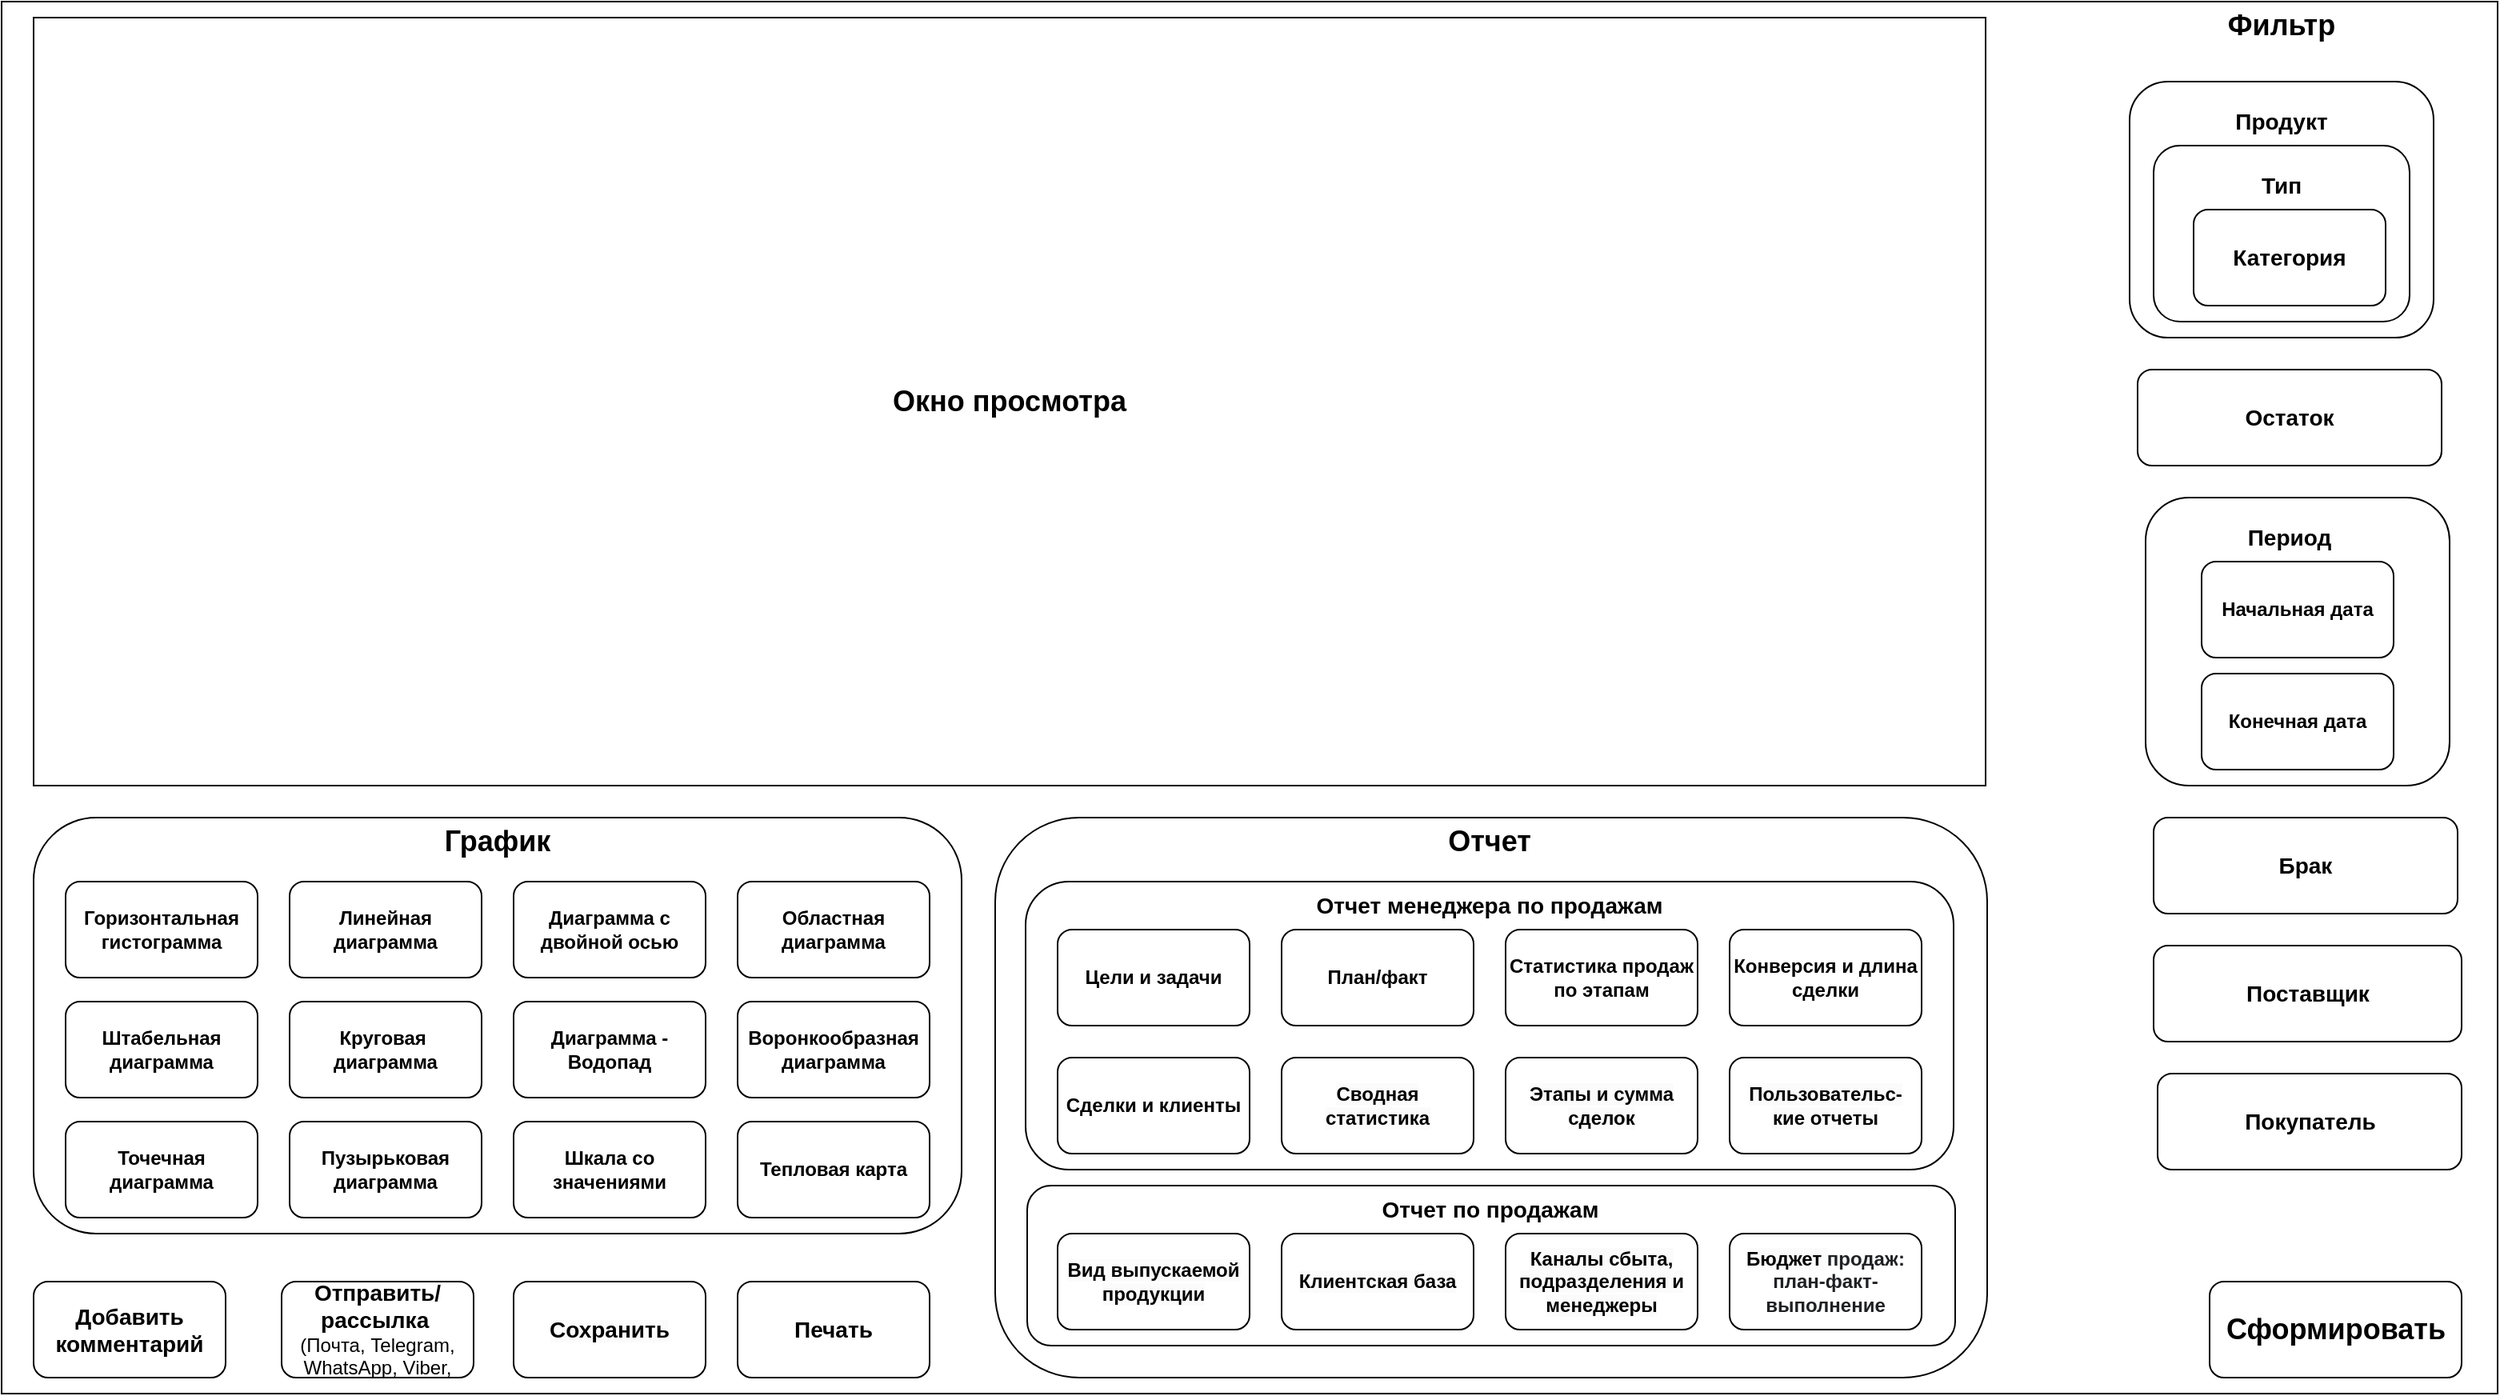<mxfile version="21.6.8" type="device">
  <diagram name="Страница — 1" id="m221DAsW7OkWngLcukiW">
    <mxGraphModel dx="1674" dy="2023" grid="1" gridSize="10" guides="1" tooltips="1" connect="1" arrows="1" fold="1" page="1" pageScale="1" pageWidth="827" pageHeight="1169" math="0" shadow="0">
      <root>
        <mxCell id="0" />
        <mxCell id="1" parent="0" />
        <mxCell id="0DhHoTf68kPqU92hIy3U-10" value="" style="rounded=0;whiteSpace=wrap;html=1;" parent="1" vertex="1">
          <mxGeometry y="-260" width="1560" height="870" as="geometry" />
        </mxCell>
        <mxCell id="0DhHoTf68kPqU92hIy3U-12" value="&lt;b style=&quot;border-color: var(--border-color); color: rgb(0, 0, 0); font-family: Helvetica; font-style: normal; font-variant-ligatures: normal; font-variant-caps: normal; letter-spacing: normal; orphans: 2; text-align: center; text-indent: 0px; text-transform: none; widows: 2; word-spacing: 0px; -webkit-text-stroke-width: 0px; background-color: rgb(251, 251, 251); text-decoration-thickness: initial; text-decoration-style: initial; text-decoration-color: initial;&quot;&gt;&lt;font style=&quot;font-size: 14px;&quot;&gt;Сохранить&lt;/font&gt;&lt;/b&gt;" style="rounded=1;whiteSpace=wrap;html=1;" parent="1" vertex="1">
          <mxGeometry x="320" y="540" width="120" height="60" as="geometry" />
        </mxCell>
        <mxCell id="0DhHoTf68kPqU92hIy3U-13" value="&lt;b style=&quot;border-color: var(--border-color);&quot;&gt;&lt;font style=&quot;font-size: 14px;&quot;&gt;Печать&lt;/font&gt;&lt;/b&gt;" style="rounded=1;whiteSpace=wrap;html=1;" parent="1" vertex="1">
          <mxGeometry x="460" y="540" width="120" height="60" as="geometry" />
        </mxCell>
        <mxCell id="0DhHoTf68kPqU92hIy3U-14" value="&lt;b style=&quot;border-color: var(--border-color);&quot;&gt;&lt;font style=&quot;font-size: 14px;&quot;&gt;Добавить комментарий&lt;/font&gt;&lt;/b&gt;" style="rounded=1;whiteSpace=wrap;html=1;" parent="1" vertex="1">
          <mxGeometry x="20" y="540" width="120" height="60" as="geometry" />
        </mxCell>
        <mxCell id="0DhHoTf68kPqU92hIy3U-16" value="&lt;b style=&quot;border-color: var(--border-color);&quot;&gt;&lt;font style=&quot;font-size: 14px;&quot;&gt;Отправить/рассылка&lt;/font&gt;&lt;/b&gt;&amp;nbsp;&lt;br style=&quot;border-color: var(--border-color);&quot;&gt;(Почта, Telegram, WhatsApp, Viber," style="rounded=1;whiteSpace=wrap;html=1;" parent="1" vertex="1">
          <mxGeometry x="175" y="540" width="120" height="60" as="geometry" />
        </mxCell>
        <mxCell id="0DhHoTf68kPqU92hIy3U-23" value="&lt;font style=&quot;font-size: 18px;&quot;&gt;&lt;b&gt;Окно просмотра&lt;/b&gt;&lt;/font&gt;" style="rounded=0;whiteSpace=wrap;html=1;" parent="1" vertex="1">
          <mxGeometry x="20" y="-250" width="1220" height="480" as="geometry" />
        </mxCell>
        <mxCell id="0DhHoTf68kPqU92hIy3U-33" style="edgeStyle=orthogonalEdgeStyle;rounded=0;orthogonalLoop=1;jettySize=auto;html=1;exitX=0.5;exitY=1;exitDx=0;exitDy=0;" parent="1" edge="1">
          <mxGeometry relative="1" as="geometry">
            <mxPoint x="310" y="550" as="sourcePoint" />
            <mxPoint x="310" y="550" as="targetPoint" />
          </mxGeometry>
        </mxCell>
        <mxCell id="0DhHoTf68kPqU92hIy3U-42" value="&lt;font style=&quot;font-size: 18px;&quot;&gt;&lt;b&gt;Фильтр&lt;/b&gt;&lt;/font&gt;" style="text;html=1;strokeColor=none;fillColor=none;align=center;verticalAlign=middle;whiteSpace=wrap;rounded=0;" parent="1" vertex="1">
          <mxGeometry x="1395" y="-260" width="60" height="30" as="geometry" />
        </mxCell>
        <mxCell id="0DhHoTf68kPqU92hIy3U-43" value="&lt;font style=&quot;font-size: 18px;&quot;&gt;&lt;b style=&quot;&quot;&gt;Сформировать&lt;/b&gt;&lt;/font&gt;" style="rounded=1;whiteSpace=wrap;html=1;" parent="1" vertex="1">
          <mxGeometry x="1380" y="540" width="157.5" height="60" as="geometry" />
        </mxCell>
        <mxCell id="0DhHoTf68kPqU92hIy3U-44" value="" style="rounded=1;whiteSpace=wrap;html=1;" parent="1" vertex="1">
          <mxGeometry x="1330" y="-210" width="190" height="160" as="geometry" />
        </mxCell>
        <mxCell id="0DhHoTf68kPqU92hIy3U-45" value="" style="rounded=1;whiteSpace=wrap;html=1;" parent="1" vertex="1">
          <mxGeometry x="1345" y="-170" width="160" height="110" as="geometry" />
        </mxCell>
        <mxCell id="0DhHoTf68kPqU92hIy3U-46" value="&lt;font style=&quot;font-size: 14px;&quot;&gt;&lt;b&gt;Продукт&lt;/b&gt;&lt;/font&gt;" style="text;html=1;strokeColor=none;fillColor=none;align=center;verticalAlign=middle;whiteSpace=wrap;rounded=0;" parent="1" vertex="1">
          <mxGeometry x="1395" y="-200" width="60" height="30" as="geometry" />
        </mxCell>
        <mxCell id="0DhHoTf68kPqU92hIy3U-47" value="&lt;font style=&quot;font-size: 14px;&quot;&gt;&lt;b&gt;Тип&lt;/b&gt;&lt;/font&gt;" style="text;html=1;strokeColor=none;fillColor=none;align=center;verticalAlign=middle;whiteSpace=wrap;rounded=0;" parent="1" vertex="1">
          <mxGeometry x="1395" y="-160" width="60" height="30" as="geometry" />
        </mxCell>
        <mxCell id="0DhHoTf68kPqU92hIy3U-48" value="&lt;font style=&quot;font-size: 14px;&quot;&gt;&lt;b&gt;Категория&lt;/b&gt;&lt;/font&gt;" style="rounded=1;whiteSpace=wrap;html=1;" parent="1" vertex="1">
          <mxGeometry x="1370" y="-130" width="120" height="60" as="geometry" />
        </mxCell>
        <mxCell id="0DhHoTf68kPqU92hIy3U-49" value="&lt;font style=&quot;font-size: 14px;&quot;&gt;&lt;b&gt;Остаток&lt;/b&gt;&lt;/font&gt;" style="rounded=1;whiteSpace=wrap;html=1;" parent="1" vertex="1">
          <mxGeometry x="1335" y="-30" width="190" height="60" as="geometry" />
        </mxCell>
        <mxCell id="0DhHoTf68kPqU92hIy3U-50" value="" style="rounded=1;whiteSpace=wrap;html=1;" parent="1" vertex="1">
          <mxGeometry x="1340" y="50" width="190" height="180" as="geometry" />
        </mxCell>
        <mxCell id="0DhHoTf68kPqU92hIy3U-51" value="&lt;font style=&quot;font-size: 14px;&quot;&gt;&lt;b&gt;Период&lt;/b&gt;&lt;/font&gt;" style="text;html=1;strokeColor=none;fillColor=none;align=center;verticalAlign=middle;whiteSpace=wrap;rounded=0;" parent="1" vertex="1">
          <mxGeometry x="1400" y="60" width="60" height="30" as="geometry" />
        </mxCell>
        <mxCell id="0DhHoTf68kPqU92hIy3U-52" value="&lt;b&gt;Начальная дата&lt;/b&gt;" style="rounded=1;whiteSpace=wrap;html=1;" parent="1" vertex="1">
          <mxGeometry x="1375" y="90" width="120" height="60" as="geometry" />
        </mxCell>
        <mxCell id="0DhHoTf68kPqU92hIy3U-53" value="&lt;b&gt;Конечная дата&lt;/b&gt;" style="rounded=1;whiteSpace=wrap;html=1;" parent="1" vertex="1">
          <mxGeometry x="1375" y="160" width="120" height="60" as="geometry" />
        </mxCell>
        <mxCell id="0DhHoTf68kPqU92hIy3U-55" value="&lt;b&gt;&lt;font style=&quot;font-size: 14px;&quot;&gt;Брак&lt;/font&gt;&lt;/b&gt;" style="rounded=1;whiteSpace=wrap;html=1;" parent="1" vertex="1">
          <mxGeometry x="1345" y="250" width="190" height="60" as="geometry" />
        </mxCell>
        <mxCell id="0DhHoTf68kPqU92hIy3U-56" value="&lt;font style=&quot;font-size: 14px;&quot;&gt;&lt;b&gt;Поставщик&lt;/b&gt;&lt;/font&gt;" style="rounded=1;whiteSpace=wrap;html=1;" parent="1" vertex="1">
          <mxGeometry x="1345" y="330" width="192.5" height="60" as="geometry" />
        </mxCell>
        <mxCell id="0DhHoTf68kPqU92hIy3U-57" value="&lt;b&gt;&lt;font style=&quot;font-size: 14px;&quot;&gt;Покупатель&lt;/font&gt;&lt;/b&gt;" style="rounded=1;whiteSpace=wrap;html=1;" parent="1" vertex="1">
          <mxGeometry x="1347.5" y="410" width="190" height="60" as="geometry" />
        </mxCell>
        <mxCell id="Fq1G9OksXKFBcymXGuAl-4" value="" style="rounded=1;whiteSpace=wrap;html=1;" vertex="1" parent="1">
          <mxGeometry x="20" y="250" width="580" height="260" as="geometry" />
        </mxCell>
        <mxCell id="Fq1G9OksXKFBcymXGuAl-5" value="&lt;font style=&quot;font-size: 18px;&quot;&gt;&lt;b style=&quot;&quot;&gt;График&lt;/b&gt;&lt;/font&gt;" style="text;html=1;strokeColor=none;fillColor=none;align=center;verticalAlign=middle;whiteSpace=wrap;rounded=0;" vertex="1" parent="1">
          <mxGeometry x="205" y="250" width="210" height="30" as="geometry" />
        </mxCell>
        <mxCell id="Fq1G9OksXKFBcymXGuAl-6" value="&lt;b&gt;Линейная диаграмма&lt;/b&gt;" style="rounded=1;whiteSpace=wrap;html=1;" vertex="1" parent="1">
          <mxGeometry x="180" y="290" width="120" height="60" as="geometry" />
        </mxCell>
        <mxCell id="Fq1G9OksXKFBcymXGuAl-7" value="&lt;b&gt;Диаграмма с двойной осью&lt;/b&gt;" style="rounded=1;whiteSpace=wrap;html=1;" vertex="1" parent="1">
          <mxGeometry x="320" y="290" width="120" height="60" as="geometry" />
        </mxCell>
        <mxCell id="Fq1G9OksXKFBcymXGuAl-8" value="&lt;b&gt;Областная диаграмма&lt;/b&gt;" style="rounded=1;whiteSpace=wrap;html=1;" vertex="1" parent="1">
          <mxGeometry x="460" y="290" width="120" height="60" as="geometry" />
        </mxCell>
        <mxCell id="Fq1G9OksXKFBcymXGuAl-10" value="&lt;b&gt;Штабельная диаграмма&lt;/b&gt;" style="rounded=1;whiteSpace=wrap;html=1;" vertex="1" parent="1">
          <mxGeometry x="40" y="365" width="120" height="60" as="geometry" />
        </mxCell>
        <mxCell id="Fq1G9OksXKFBcymXGuAl-11" value="&lt;b&gt;Круговая&amp;nbsp; диаграмма&lt;/b&gt;" style="rounded=1;whiteSpace=wrap;html=1;" vertex="1" parent="1">
          <mxGeometry x="180" y="365" width="120" height="60" as="geometry" />
        </mxCell>
        <mxCell id="Fq1G9OksXKFBcymXGuAl-12" value="&lt;b&gt;Диаграмма - Водопад&lt;/b&gt;" style="rounded=1;whiteSpace=wrap;html=1;" vertex="1" parent="1">
          <mxGeometry x="320" y="365" width="120" height="60" as="geometry" />
        </mxCell>
        <mxCell id="Fq1G9OksXKFBcymXGuAl-13" value="&lt;b&gt;Воронкообразная&lt;br&gt;диаграмма&lt;br&gt;&lt;/b&gt;" style="rounded=1;whiteSpace=wrap;html=1;" vertex="1" parent="1">
          <mxGeometry x="460" y="365" width="120" height="60" as="geometry" />
        </mxCell>
        <mxCell id="Fq1G9OksXKFBcymXGuAl-14" value="&lt;b&gt;Точечная диаграмма&lt;/b&gt;" style="rounded=1;whiteSpace=wrap;html=1;" vertex="1" parent="1">
          <mxGeometry x="40" y="440" width="120" height="60" as="geometry" />
        </mxCell>
        <mxCell id="Fq1G9OksXKFBcymXGuAl-16" value="&lt;b&gt;Пузырьковая&lt;br&gt;диаграмма&lt;br&gt;&lt;/b&gt;" style="rounded=1;whiteSpace=wrap;html=1;" vertex="1" parent="1">
          <mxGeometry x="180" y="440" width="120" height="60" as="geometry" />
        </mxCell>
        <mxCell id="Fq1G9OksXKFBcymXGuAl-17" value="&lt;b&gt;Шкала со значениями&lt;/b&gt;" style="rounded=1;whiteSpace=wrap;html=1;" vertex="1" parent="1">
          <mxGeometry x="320" y="440" width="120" height="60" as="geometry" />
        </mxCell>
        <mxCell id="Fq1G9OksXKFBcymXGuAl-19" value="&lt;b&gt;Тепловая карта&lt;/b&gt;" style="rounded=1;whiteSpace=wrap;html=1;" vertex="1" parent="1">
          <mxGeometry x="460" y="440" width="120" height="60" as="geometry" />
        </mxCell>
        <mxCell id="Fq1G9OksXKFBcymXGuAl-22" value="&lt;b&gt;Горизонтальная гистограмма&lt;/b&gt;" style="rounded=1;whiteSpace=wrap;html=1;" vertex="1" parent="1">
          <mxGeometry x="40" y="290" width="120" height="60" as="geometry" />
        </mxCell>
        <mxCell id="Fq1G9OksXKFBcymXGuAl-24" value="" style="rounded=1;whiteSpace=wrap;html=1;" vertex="1" parent="1">
          <mxGeometry x="621" y="250" width="620" height="350" as="geometry" />
        </mxCell>
        <mxCell id="Fq1G9OksXKFBcymXGuAl-25" value="&lt;font style=&quot;font-size: 18px;&quot;&gt;&lt;b style=&quot;&quot;&gt;Отчет&lt;/b&gt;&lt;/font&gt;" style="text;html=1;strokeColor=none;fillColor=none;align=center;verticalAlign=middle;whiteSpace=wrap;rounded=0;" vertex="1" parent="1">
          <mxGeometry x="900" y="250" width="60" height="30" as="geometry" />
        </mxCell>
        <mxCell id="Fq1G9OksXKFBcymXGuAl-26" value="" style="rounded=1;whiteSpace=wrap;html=1;" vertex="1" parent="1">
          <mxGeometry x="640" y="290" width="580" height="180" as="geometry" />
        </mxCell>
        <mxCell id="Fq1G9OksXKFBcymXGuAl-28" value="&lt;b&gt;Цели и задачи&lt;/b&gt;" style="rounded=1;whiteSpace=wrap;html=1;" vertex="1" parent="1">
          <mxGeometry x="660" y="320" width="120" height="60" as="geometry" />
        </mxCell>
        <mxCell id="Fq1G9OksXKFBcymXGuAl-29" value="&lt;b style=&quot;border-color: var(--border-color);&quot;&gt;План/факт&lt;/b&gt;" style="rounded=1;whiteSpace=wrap;html=1;" vertex="1" parent="1">
          <mxGeometry x="800" y="320" width="120" height="60" as="geometry" />
        </mxCell>
        <mxCell id="Fq1G9OksXKFBcymXGuAl-30" value="&lt;b style=&quot;border-color: var(--border-color);&quot;&gt;Статистика продаж по этапам&lt;/b&gt;" style="rounded=1;whiteSpace=wrap;html=1;" vertex="1" parent="1">
          <mxGeometry x="940" y="320" width="120" height="60" as="geometry" />
        </mxCell>
        <mxCell id="Fq1G9OksXKFBcymXGuAl-31" value="&lt;b style=&quot;border-color: var(--border-color);&quot;&gt;Конверсия и длина сделки&lt;/b&gt;" style="rounded=1;whiteSpace=wrap;html=1;" vertex="1" parent="1">
          <mxGeometry x="1080" y="320" width="120" height="60" as="geometry" />
        </mxCell>
        <mxCell id="Fq1G9OksXKFBcymXGuAl-33" value="&lt;b style=&quot;border-color: var(--border-color); font-size: 14px;&quot;&gt;Отчет менеджера по продажам&lt;/b&gt;" style="text;html=1;strokeColor=none;fillColor=none;align=center;verticalAlign=middle;whiteSpace=wrap;rounded=0;" vertex="1" parent="1">
          <mxGeometry x="800" y="290" width="260" height="30" as="geometry" />
        </mxCell>
        <mxCell id="Fq1G9OksXKFBcymXGuAl-34" value="&lt;b style=&quot;border-color: var(--border-color);&quot;&gt;Сделки и клиенты&lt;/b&gt;" style="rounded=1;whiteSpace=wrap;html=1;" vertex="1" parent="1">
          <mxGeometry x="660" y="400" width="120" height="60" as="geometry" />
        </mxCell>
        <mxCell id="Fq1G9OksXKFBcymXGuAl-35" value="&lt;meta charset=&quot;utf-8&quot;&gt;&lt;b style=&quot;border-color: var(--border-color); color: rgb(0, 0, 0); font-family: Helvetica; font-size: 12px; font-style: normal; font-variant-ligatures: normal; font-variant-caps: normal; letter-spacing: normal; orphans: 2; text-align: center; text-indent: 0px; text-transform: none; widows: 2; word-spacing: 0px; -webkit-text-stroke-width: 0px; background-color: rgb(251, 251, 251); text-decoration-thickness: initial; text-decoration-style: initial; text-decoration-color: initial;&quot;&gt;&lt;font style=&quot;border-color: var(--border-color); font-size: 12px;&quot;&gt;Сводная статистика&lt;/font&gt;&lt;/b&gt;" style="rounded=1;whiteSpace=wrap;html=1;" vertex="1" parent="1">
          <mxGeometry x="800" y="400" width="120" height="60" as="geometry" />
        </mxCell>
        <mxCell id="Fq1G9OksXKFBcymXGuAl-36" value="&lt;meta charset=&quot;utf-8&quot;&gt;&lt;b style=&quot;border-color: var(--border-color); color: rgb(0, 0, 0); font-family: Helvetica; font-size: 12px; font-style: normal; font-variant-ligatures: normal; font-variant-caps: normal; letter-spacing: normal; orphans: 2; text-align: center; text-indent: 0px; text-transform: none; widows: 2; word-spacing: 0px; -webkit-text-stroke-width: 0px; background-color: rgb(251, 251, 251); text-decoration-thickness: initial; text-decoration-style: initial; text-decoration-color: initial;&quot;&gt;Этапы и сумма сделок&lt;/b&gt;" style="rounded=1;whiteSpace=wrap;html=1;" vertex="1" parent="1">
          <mxGeometry x="940" y="400" width="120" height="60" as="geometry" />
        </mxCell>
        <mxCell id="Fq1G9OksXKFBcymXGuAl-37" value="&lt;meta charset=&quot;utf-8&quot;&gt;&lt;b style=&quot;border-color: var(--border-color); color: rgb(0, 0, 0); font-family: Helvetica; font-size: 12px; font-style: normal; font-variant-ligatures: normal; font-variant-caps: normal; letter-spacing: normal; orphans: 2; text-align: center; text-indent: 0px; text-transform: none; widows: 2; word-spacing: 0px; -webkit-text-stroke-width: 0px; background-color: rgb(251, 251, 251); text-decoration-thickness: initial; text-decoration-style: initial; text-decoration-color: initial;&quot;&gt;Пользовательс-&lt;br style=&quot;border-color: var(--border-color);&quot;&gt;кие отчеты&lt;/b&gt;" style="rounded=1;whiteSpace=wrap;html=1;" vertex="1" parent="1">
          <mxGeometry x="1080" y="400" width="120" height="60" as="geometry" />
        </mxCell>
        <mxCell id="Fq1G9OksXKFBcymXGuAl-38" value="" style="rounded=1;whiteSpace=wrap;html=1;" vertex="1" parent="1">
          <mxGeometry x="641" y="480" width="580" height="100" as="geometry" />
        </mxCell>
        <mxCell id="Fq1G9OksXKFBcymXGuAl-39" value="&lt;b style=&quot;border-color: var(--border-color); font-size: 14px;&quot;&gt;Отчет по продажам&lt;/b&gt;" style="text;html=1;strokeColor=none;fillColor=none;align=center;verticalAlign=middle;whiteSpace=wrap;rounded=0;" vertex="1" parent="1">
          <mxGeometry x="829.5" y="480" width="201" height="30" as="geometry" />
        </mxCell>
        <mxCell id="Fq1G9OksXKFBcymXGuAl-41" value="&lt;meta charset=&quot;utf-8&quot;&gt;&lt;b style=&quot;border-color: var(--border-color); color: rgb(0, 0, 0); font-family: Helvetica; font-size: 12px; font-style: normal; font-variant-ligatures: normal; font-variant-caps: normal; letter-spacing: normal; orphans: 2; text-align: center; text-indent: 0px; text-transform: none; widows: 2; word-spacing: 0px; -webkit-text-stroke-width: 0px; background-color: rgb(251, 251, 251); text-decoration-thickness: initial; text-decoration-style: initial; text-decoration-color: initial;&quot;&gt;Вид выпускаемой продукции&lt;/b&gt;" style="rounded=1;whiteSpace=wrap;html=1;" vertex="1" parent="1">
          <mxGeometry x="660" y="510" width="120" height="60" as="geometry" />
        </mxCell>
        <mxCell id="Fq1G9OksXKFBcymXGuAl-42" value="&lt;meta charset=&quot;utf-8&quot;&gt;&lt;b style=&quot;border-color: var(--border-color); color: rgb(0, 0, 0); font-family: Helvetica; font-size: 12px; font-style: normal; font-variant-ligatures: normal; font-variant-caps: normal; letter-spacing: normal; orphans: 2; text-align: center; text-indent: 0px; text-transform: none; widows: 2; word-spacing: 0px; -webkit-text-stroke-width: 0px; background-color: rgb(251, 251, 251); text-decoration-thickness: initial; text-decoration-style: initial; text-decoration-color: initial;&quot;&gt;Клиентская база&lt;/b&gt;" style="rounded=1;whiteSpace=wrap;html=1;" vertex="1" parent="1">
          <mxGeometry x="800" y="510" width="120" height="60" as="geometry" />
        </mxCell>
        <mxCell id="Fq1G9OksXKFBcymXGuAl-43" value="&lt;meta charset=&quot;utf-8&quot;&gt;&lt;b style=&quot;border-color: var(--border-color); color: rgb(0, 0, 0); font-family: Helvetica; font-size: 12px; font-style: normal; font-variant-ligatures: normal; font-variant-caps: normal; letter-spacing: normal; orphans: 2; text-align: center; text-indent: 0px; text-transform: none; widows: 2; word-spacing: 0px; -webkit-text-stroke-width: 0px; background-color: rgb(251, 251, 251); text-decoration-thickness: initial; text-decoration-style: initial; text-decoration-color: initial;&quot;&gt;Каналы сбыта, подразделения и менеджеры&lt;/b&gt;" style="rounded=1;whiteSpace=wrap;html=1;" vertex="1" parent="1">
          <mxGeometry x="940" y="510" width="120" height="60" as="geometry" />
        </mxCell>
        <mxCell id="Fq1G9OksXKFBcymXGuAl-44" value="&lt;meta charset=&quot;utf-8&quot;&gt;&lt;b style=&quot;border-color: var(--border-color); color: rgb(0, 0, 0); font-family: Helvetica; font-size: 12px; font-style: normal; font-variant-ligatures: normal; font-variant-caps: normal; letter-spacing: normal; orphans: 2; text-align: center; text-indent: 0px; text-transform: none; widows: 2; word-spacing: 0px; -webkit-text-stroke-width: 0px; background-color: rgb(251, 251, 251); text-decoration-thickness: initial; text-decoration-style: initial; text-decoration-color: initial;&quot;&gt;Бюджет&amp;nbsp;&lt;span style=&quot;border-color: var(--border-color); color: rgb(32, 33, 36); font-family: &amp;quot;Google Sans&amp;quot;, arial, sans-serif; text-align: left; background-color: rgb(255, 255, 255);&quot;&gt;продаж&lt;/span&gt;&lt;span style=&quot;border-color: var(--border-color); color: rgb(32, 33, 36); font-family: &amp;quot;Google Sans&amp;quot;, arial, sans-serif; text-align: left; background-color: rgb(255, 255, 255);&quot;&gt;: план-факт-выполнение&lt;/span&gt;&lt;/b&gt;" style="rounded=1;whiteSpace=wrap;html=1;" vertex="1" parent="1">
          <mxGeometry x="1080" y="510" width="120" height="60" as="geometry" />
        </mxCell>
        <mxCell id="Fq1G9OksXKFBcymXGuAl-45" style="edgeStyle=orthogonalEdgeStyle;rounded=0;orthogonalLoop=1;jettySize=auto;html=1;exitX=0.5;exitY=1;exitDx=0;exitDy=0;" edge="1" parent="1" source="Fq1G9OksXKFBcymXGuAl-38" target="Fq1G9OksXKFBcymXGuAl-38">
          <mxGeometry relative="1" as="geometry" />
        </mxCell>
      </root>
    </mxGraphModel>
  </diagram>
</mxfile>
